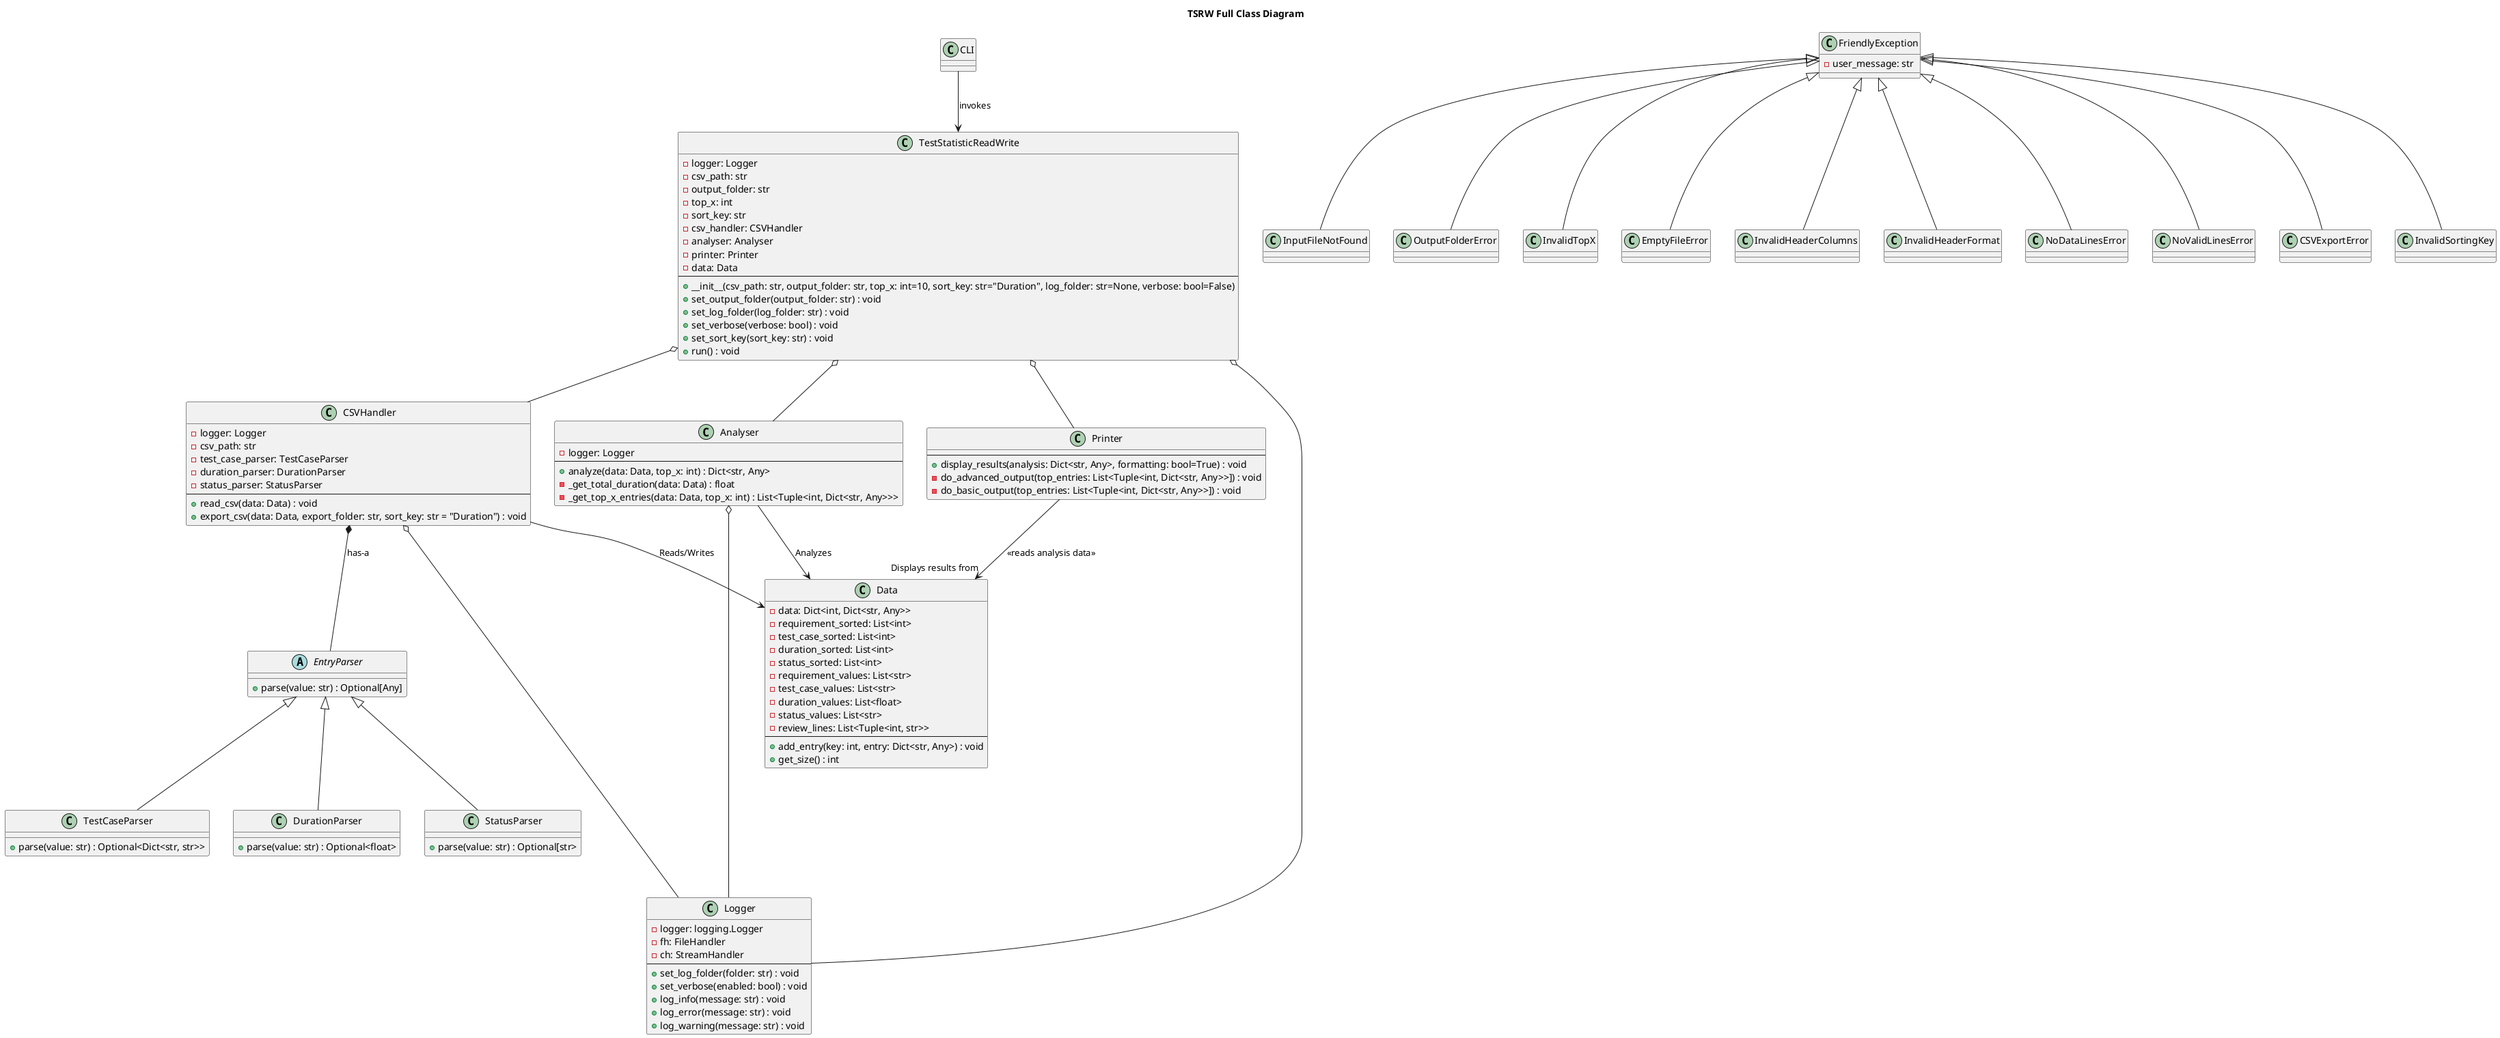 @startuml TSRW Full Class Diagram
title TSRW Full Class Diagram

' --------------------
' Classes & Attributes
' --------------------
class Analyser {
  - logger: Logger
  --
  + analyze(data: Data, top_x: int) : Dict<str, Any>
  - _get_total_duration(data: Data) : float
  - _get_top_x_entries(data: Data, top_x: int) : List<Tuple<int, Dict<str, Any>>>
}

class CSVHandler {
  - logger: Logger
  - csv_path: str
  - test_case_parser: TestCaseParser
  - duration_parser: DurationParser
  - status_parser: StatusParser
  --
  + read_csv(data: Data) : void
  + export_csv(data: Data, export_folder: str, sort_key: str = "Duration") : void
}

class Data {
  - data: Dict<int, Dict<str, Any>>
  - requirement_sorted: List<int>
  - test_case_sorted: List<int>
  - duration_sorted: List<int>
  - status_sorted: List<int>
  - requirement_values: List<str>
  - test_case_values: List<str>
  - duration_values: List<float>
  - status_values: List<str>
  - review_lines: List<Tuple<int, str>>
  --
  + add_entry(key: int, entry: Dict<str, Any>) : void
  + get_size() : int
}

class Printer {
  --
  + display_results(analysis: Dict<str, Any>, formatting: bool=True) : void
  - do_advanced_output(top_entries: List<Tuple<int, Dict<str, Any>>]) : void
  - do_basic_output(top_entries: List<Tuple<int, Dict<str, Any>>]) : void
}

class TestStatisticReadWrite {
  - logger: Logger
  - csv_path: str
  - output_folder: str
  - top_x: int
  - sort_key: str
  - csv_handler: CSVHandler
  - analyser: Analyser
  - printer: Printer
  - data: Data
  --
  + __init__(csv_path: str, output_folder: str, top_x: int=10, sort_key: str="Duration", log_folder: str=None, verbose: bool=False)
  + set_output_folder(output_folder: str) : void
  + set_log_folder(log_folder: str) : void
  + set_verbose(verbose: bool) : void
  + set_sort_key(sort_key: str) : void
  + run() : void
}

class Logger {
  - logger: logging.Logger
  - fh: FileHandler
  - ch: StreamHandler
  --
  + set_log_folder(folder: str) : void
  + set_verbose(enabled: bool) : void
  + log_info(message: str) : void
  + log_error(message: str) : void
  + log_warning(message: str) : void
}

' --- Parsers ---
abstract class EntryParser {
  + parse(value: str) : Optional[Any]
}

class TestCaseParser {
  + parse(value: str) : Optional<Dict<str, str>>
}

class DurationParser {
  + parse(value: str) : Optional<float>
}

class StatusParser {
  + parse(value: str) : Optional[str>
}

' --- Exceptions ---
class FriendlyException {
  - user_message: str
}

class InputFileNotFound
class OutputFolderError
class InvalidTopX
class EmptyFileError
class InvalidHeaderColumns
class InvalidHeaderFormat
class NoDataLinesError
class NoValidLinesError
class CSVExportError
class InvalidSortingKey

class CLI {
}

' ------------------
' Inheritance Arrows
' ------------------
EntryParser <|-- TestCaseParser
EntryParser <|-- DurationParser
EntryParser <|-- StatusParser

FriendlyException <|-- InputFileNotFound
FriendlyException <|-- OutputFolderError
FriendlyException <|-- InvalidTopX
FriendlyException <|-- EmptyFileError
FriendlyException <|-- InvalidHeaderColumns
FriendlyException <|-- InvalidHeaderFormat
FriendlyException <|-- NoDataLinesError
FriendlyException <|-- NoValidLinesError
FriendlyException <|-- CSVExportError
FriendlyException <|-- InvalidSortingKey

' ------------------
' Association/Usage
' ------------------
TestStatisticReadWrite o-- CSVHandler
TestStatisticReadWrite o-- Analyser
TestStatisticReadWrite o-- Printer
TestStatisticReadWrite o----- Logger

CSVHandler o-- Logger
'CSVHandler o-- TestCaseParser
'CSVHandler o-- DurationParser
'CSVHandler o-- StatusParser
CSVHandler *-- EntryParser   : "has-a"
CSVHandler --> Data : "Reads/Writes"

Analyser o-- Logger
Analyser --> Data : "Analyzes"

Printer --> "Displays results from" Data : <<reads analysis data>>

CLI --> TestStatisticReadWrite : "invokes"

@enduml
